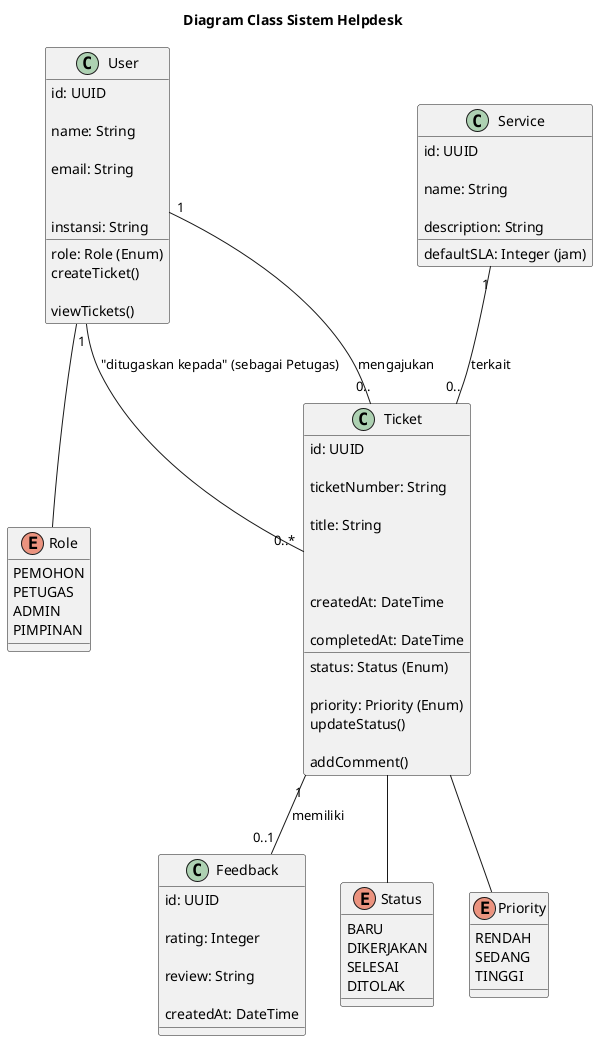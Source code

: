 @startuml
' Diagram Class untuk struktur data utama

title Diagram Class Sistem Helpdesk

class User {

    id: UUID

    name: String

    email: String

    role: Role (Enum)

    instansi: String

    createTicket()

    viewTickets()
    }

class Ticket {

    id: UUID

    ticketNumber: String

    title: String

    status: Status (Enum)

    priority: Priority (Enum)

    createdAt: DateTime

    completedAt: DateTime

    updateStatus()

    addComment()
    }

class Service {

    id: UUID

    name: String

    description: String

    defaultSLA: Integer (jam)
    }

class Feedback {

    id: UUID

    rating: Integer

    review: String

    createdAt: DateTime
    }

' Menambahkan Enum untuk Role, Status, dan Priority
enum Role {
PEMOHON
PETUGAS
ADMIN
PIMPINAN
}

enum Status {
BARU
DIKERJAKAN
SELESAI
DITOLAK
}

enum Priority {
RENDAH
SEDANG
TINGGI
}

' Relasi antar class
User "1" -- "0.." Ticket : "mengajukan"
Service "1" -- "0.." Ticket : "terkait"
User "1" -- "0..*" Ticket : "ditugaskan kepada" (sebagai Petugas)
Ticket "1" -- "0..1" Feedback : "memiliki"

User -- Role
Ticket -- Status
Ticket -- Priority

@enduml